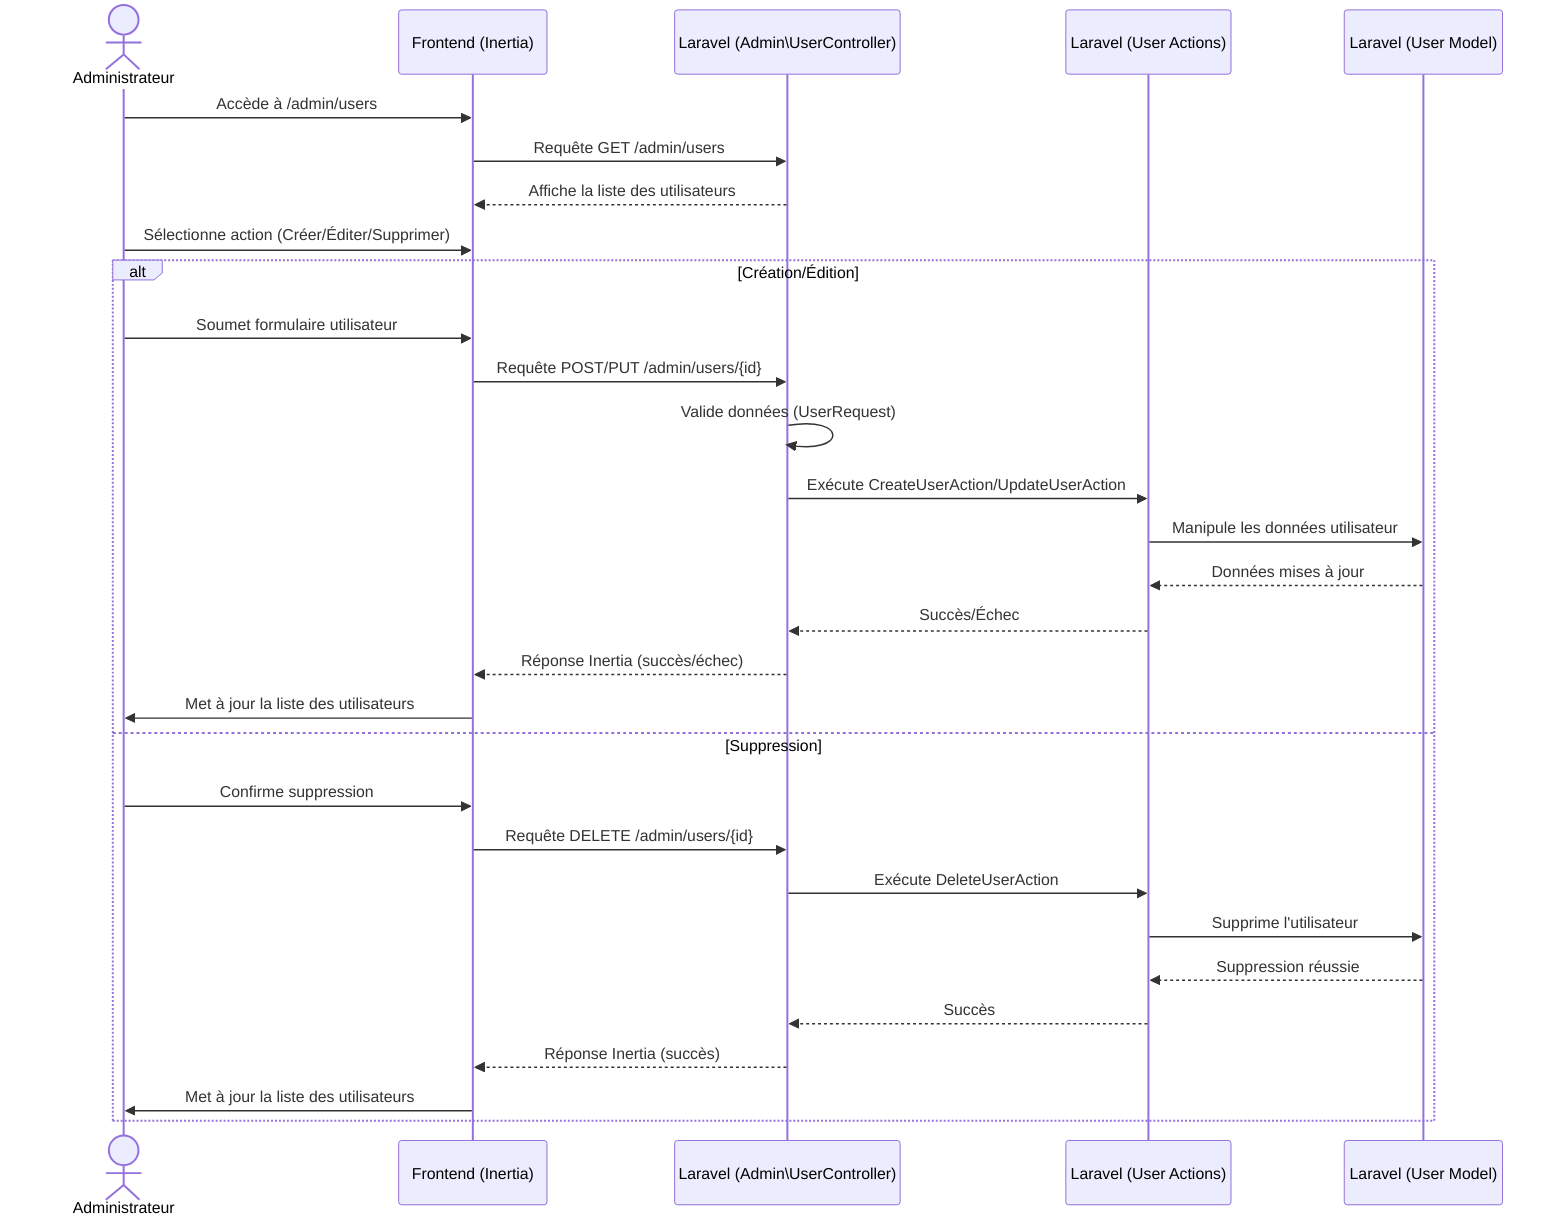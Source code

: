 sequenceDiagram
    actor A as Administrateur
    participant F as Frontend (Inertia)
    participant LUC as Laravel (Admin\UserController)
    participant UA as Laravel (User Actions)
    participant UM as Laravel (User Model)

    A->>F: Accède à /admin/users
    F->>LUC: Requête GET /admin/users
    LUC-->>F: Affiche la liste des utilisateurs
    A->>F: Sélectionne action (Créer/Éditer/Supprimer)
    alt Création/Édition
        A->>F: Soumet formulaire utilisateur
        F->>LUC: Requête POST/PUT /admin/users/{id}
        LUC->>LUC: Valide données (UserRequest)
        LUC->>UA: Exécute CreateUserAction/UpdateUserAction
        UA->>UM: Manipule les données utilisateur
        UM-->>UA: Données mises à jour
        UA-->>LUC: Succès/Échec
        LUC-->>F: Réponse Inertia (succès/échec)
        F->>A: Met à jour la liste des utilisateurs
    else Suppression
        A->>F: Confirme suppression
        F->>LUC: Requête DELETE /admin/users/{id}
        LUC->>UA: Exécute DeleteUserAction
        UA->>UM: Supprime l'utilisateur
        UM-->>UA: Suppression réussie
        UA-->>LUC: Succès
        LUC-->>F: Réponse Inertia (succès)
        F->>A: Met à jour la liste des utilisateurs
    end